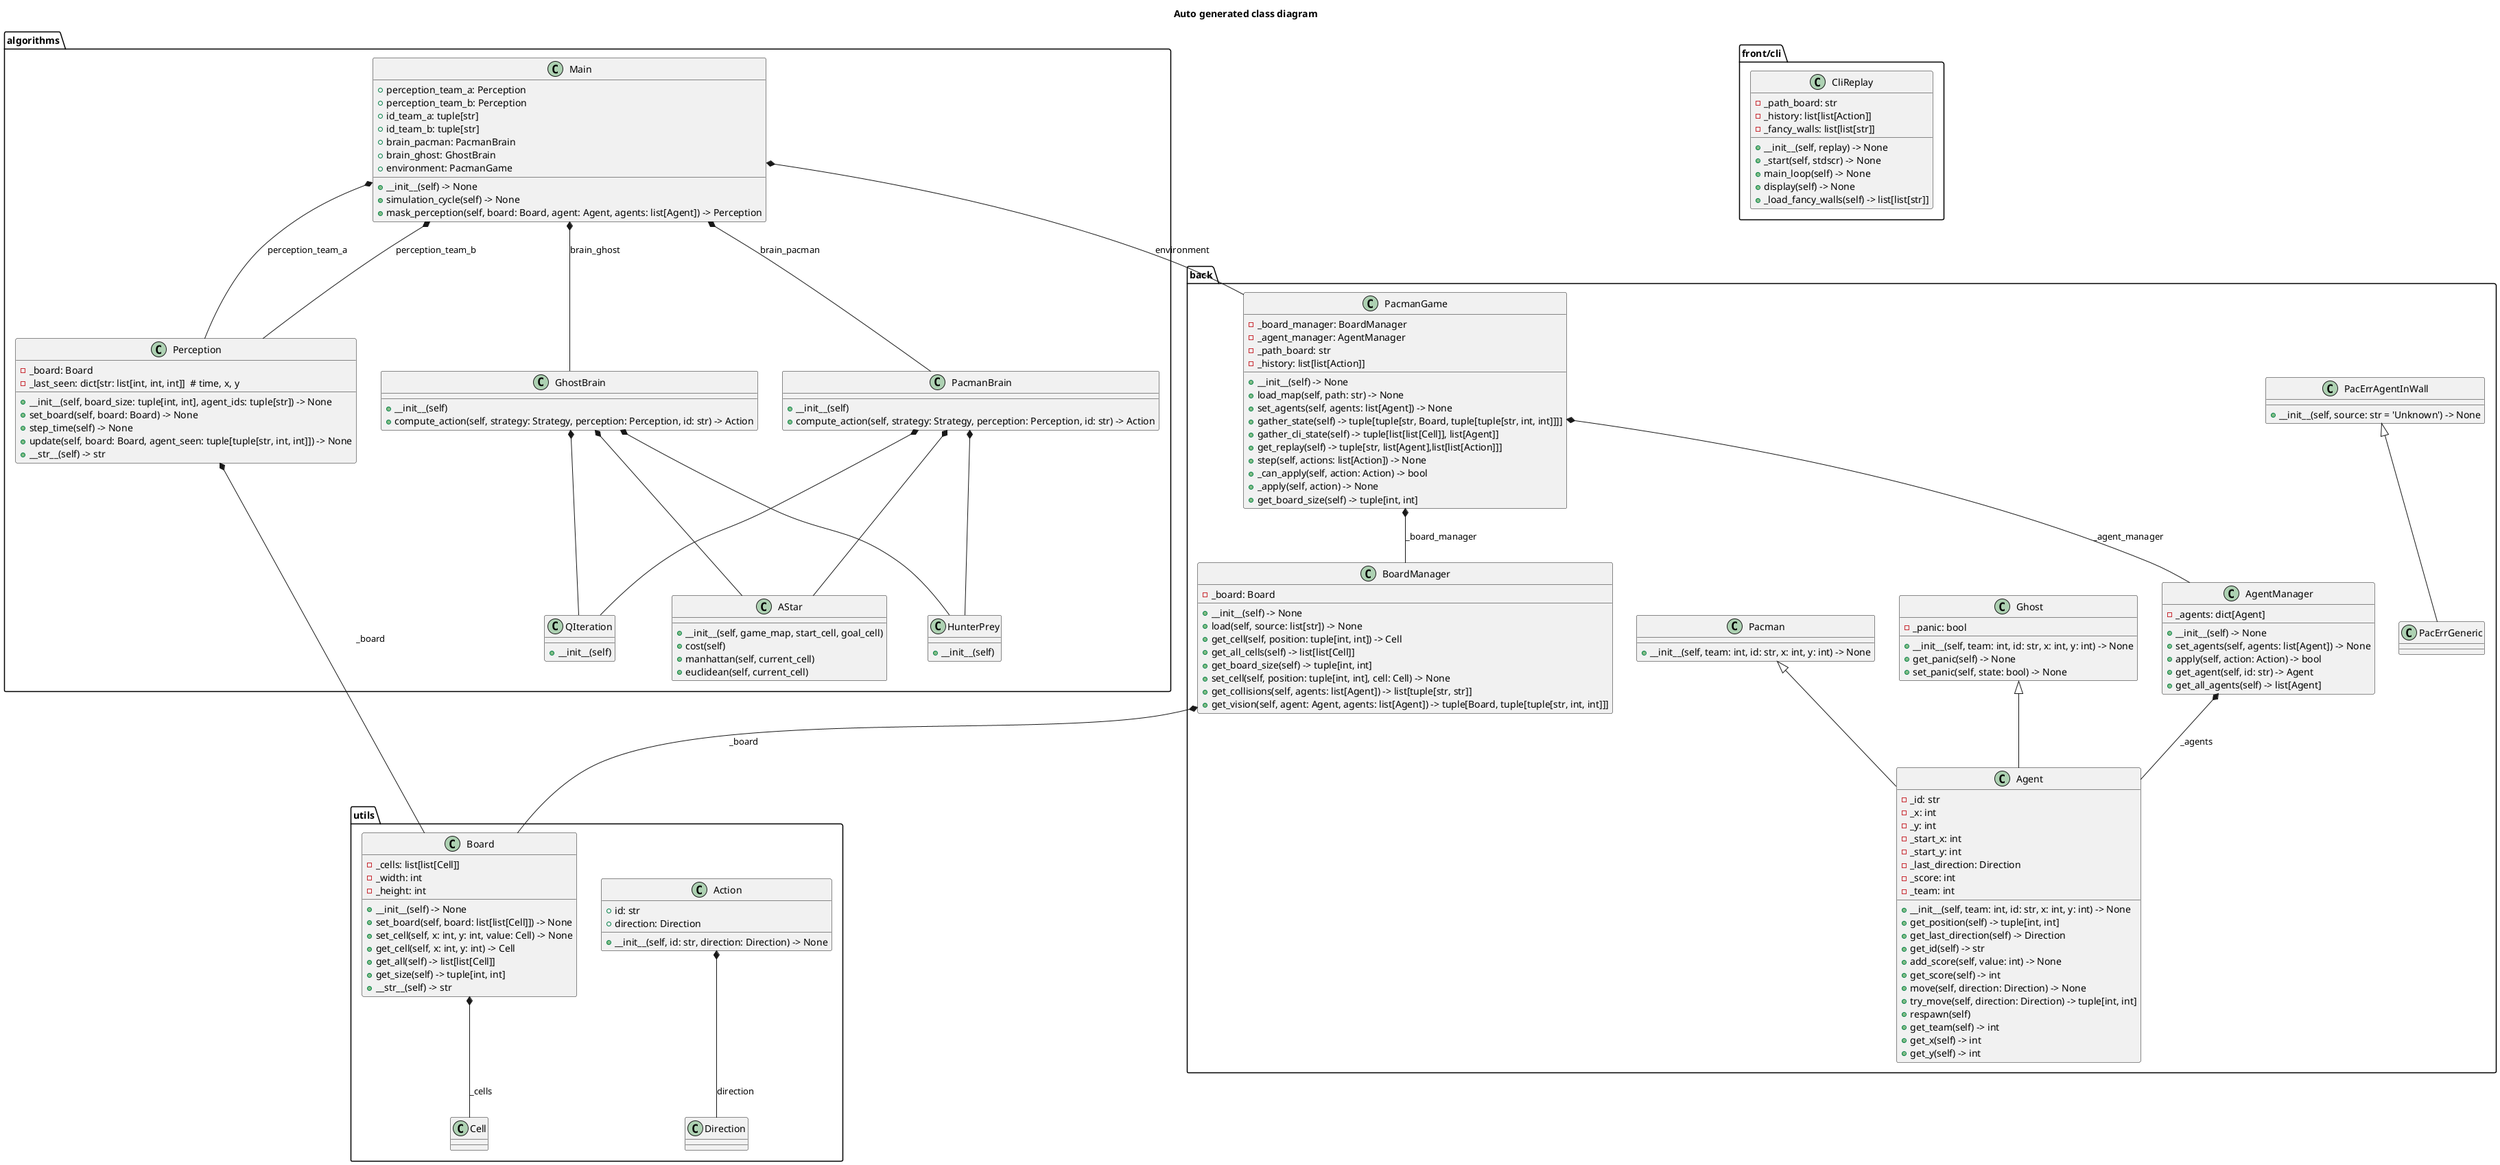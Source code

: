 @startuml class_full
title Auto generated class diagram
package utils {
class Action{
+id: str
+direction: Direction
+ __init__(self, id: str, direction: Direction) -> None
}
Action *-- Direction : direction

class Board{
-_cells: list[list[Cell]]
-_width: int
-_height: int
+ __init__(self) -> None
+ set_board(self, board: list[list[Cell]]) -> None
+ set_cell(self, x: int, y: int, value: Cell) -> None
+ get_cell(self, x: int, y: int) -> Cell
+ get_all(self) -> list[list[Cell]]
+ get_size(self) -> tuple[int, int]
+ __str__(self) -> str
}
Board *-- Cell : _cells

}
package back {
class Agent{
-_id: str
-_x: int
-_y: int
-_start_x: int
-_start_y: int
-_last_direction: Direction
-_score: int
-_team: int
+ __init__(self, team: int, id: str, x: int, y: int) -> None
+ get_position(self) -> tuple[int, int]
+ get_last_direction(self) -> Direction
+ get_id(self) -> str
+ add_score(self, value: int) -> None
+ get_score(self) -> int
+ move(self, direction: Direction) -> None
+ try_move(self, direction: Direction) -> tuple[int, int]
+ respawn(self)
+ get_team(self) -> int
+ get_x(self) -> int
+ get_y(self) -> int
}

class AgentManager{
-_agents: dict[Agent]
+ __init__(self) -> None
+ set_agents(self, agents: list[Agent]) -> None
+ apply(self, action: Action) -> bool
+ get_agent(self, id: str) -> Agent
+ get_all_agents(self) -> list[Agent]
}
AgentManager *-- Agent : _agents

class BoardManager{
-_board: Board
+ __init__(self) -> None
+ load(self, source: list[str]) -> None
+ get_cell(self, position: tuple[int, int]) -> Cell
+ get_all_cells(self) -> list[list[Cell]]
+ get_board_size(self) -> tuple[int, int]
+ set_cell(self, position: tuple[int, int], cell: Cell) -> None
+ get_collisions(self, agents: list[Agent]) -> list[tuple[str, str]]
+ get_vision(self, agent: Agent, agents: list[Agent]) -> tuple[Board, tuple[tuple[str, int, int]]]
}
BoardManager *-- Board : _board

class PacErrAgentInWall{
+ __init__(self, source: str = 'Unknown') -> None
}
PacErrAgentInWall <|-- PacErrGeneric

class Ghost{
-_panic: bool
+ __init__(self, team: int, id: str, x: int, y: int) -> None
+ get_panic(self) -> None
+ set_panic(self, state: bool) -> None
}
Ghost <|-- Agent

class Pacman{
+ __init__(self, team: int, id: str, x: int, y: int) -> None
}
Pacman <|-- Agent

class PacmanGame{
-_board_manager: BoardManager
-_agent_manager: AgentManager
-_path_board: str
-_history: list[list[Action]]
+ __init__(self) -> None
+ load_map(self, path: str) -> None
+ set_agents(self, agents: list[Agent]) -> None
+ gather_state(self) -> tuple[tuple[str, Board, tuple[tuple[str, int, int]]]]
+ gather_cli_state(self) -> tuple[list[list[Cell]], list[Agent]]
+ get_replay(self) -> tuple[str, list[Agent],list[list[Action]]]
+ step(self, actions: list[Action]) -> None
+ _can_apply(self, action: Action) -> bool
+ _apply(self, action) -> None
+ get_board_size(self) -> tuple[int, int]
}
PacmanGame *-- BoardManager : _board_manager
PacmanGame *-- AgentManager : _agent_manager

}
package algorithms {
class AStar{
+ __init__(self, game_map, start_cell, goal_cell)
+ cost(self)
+ manhattan(self, current_cell)
+ euclidean(self, current_cell)
}

class GhostBrain{
+ __init__(self)
+ compute_action(self, strategy: Strategy, perception: Perception, id: str) -> Action
}
GhostBrain *-- AStar
GhostBrain *-- HunterPrey
GhostBrain *-- QIteration

class HunterPrey{
+ __init__(self)
}

class Main{
+perception_team_a: Perception
+perception_team_b: Perception
+id_team_a: tuple[str]
+id_team_b: tuple[str]
+brain_pacman: PacmanBrain
+brain_ghost: GhostBrain
+environment: PacmanGame
+ __init__(self) -> None
+ simulation_cycle(self) -> None
+ mask_perception(self, board: Board, agent: Agent, agents: list[Agent]) -> Perception
}
Main *-- Perception : perception_team_a
Main *-- Perception : perception_team_b
Main *-- PacmanBrain : brain_pacman
Main *-- GhostBrain : brain_ghost
Main *-- PacmanGame : environment

class PacmanBrain{
+ __init__(self)
+ compute_action(self, strategy: Strategy, perception: Perception, id: str) -> Action
}
PacmanBrain *-- AStar
PacmanBrain *-- HunterPrey
PacmanBrain *-- QIteration

class Perception{
-_board: Board
-_last_seen: dict[str: list[int, int, int]]  # time, x, y
+ __init__(self, board_size: tuple[int, int], agent_ids: tuple[str]) -> None
+ set_board(self, board: Board) -> None
+ step_time(self) -> None
+ update(self, board: Board, agent_seen: tuple[tuple[str, int, int]]) -> None
+ __str__(self) -> str
}
Perception *-- Board : _board

class QIteration{
+ __init__(self)
}

}
package front/cli {
class CliReplay{
-_path_board: str
-_history: list[list[Action]]
-_fancy_walls: list[list[str]]
+ __init__(self, replay) -> None
+ _start(self, stdscr) -> None
+ main_loop(self) -> None
+ display(self) -> None
+ _load_fancy_walls(self) -> list[list[str]]
}

}
@enduml
